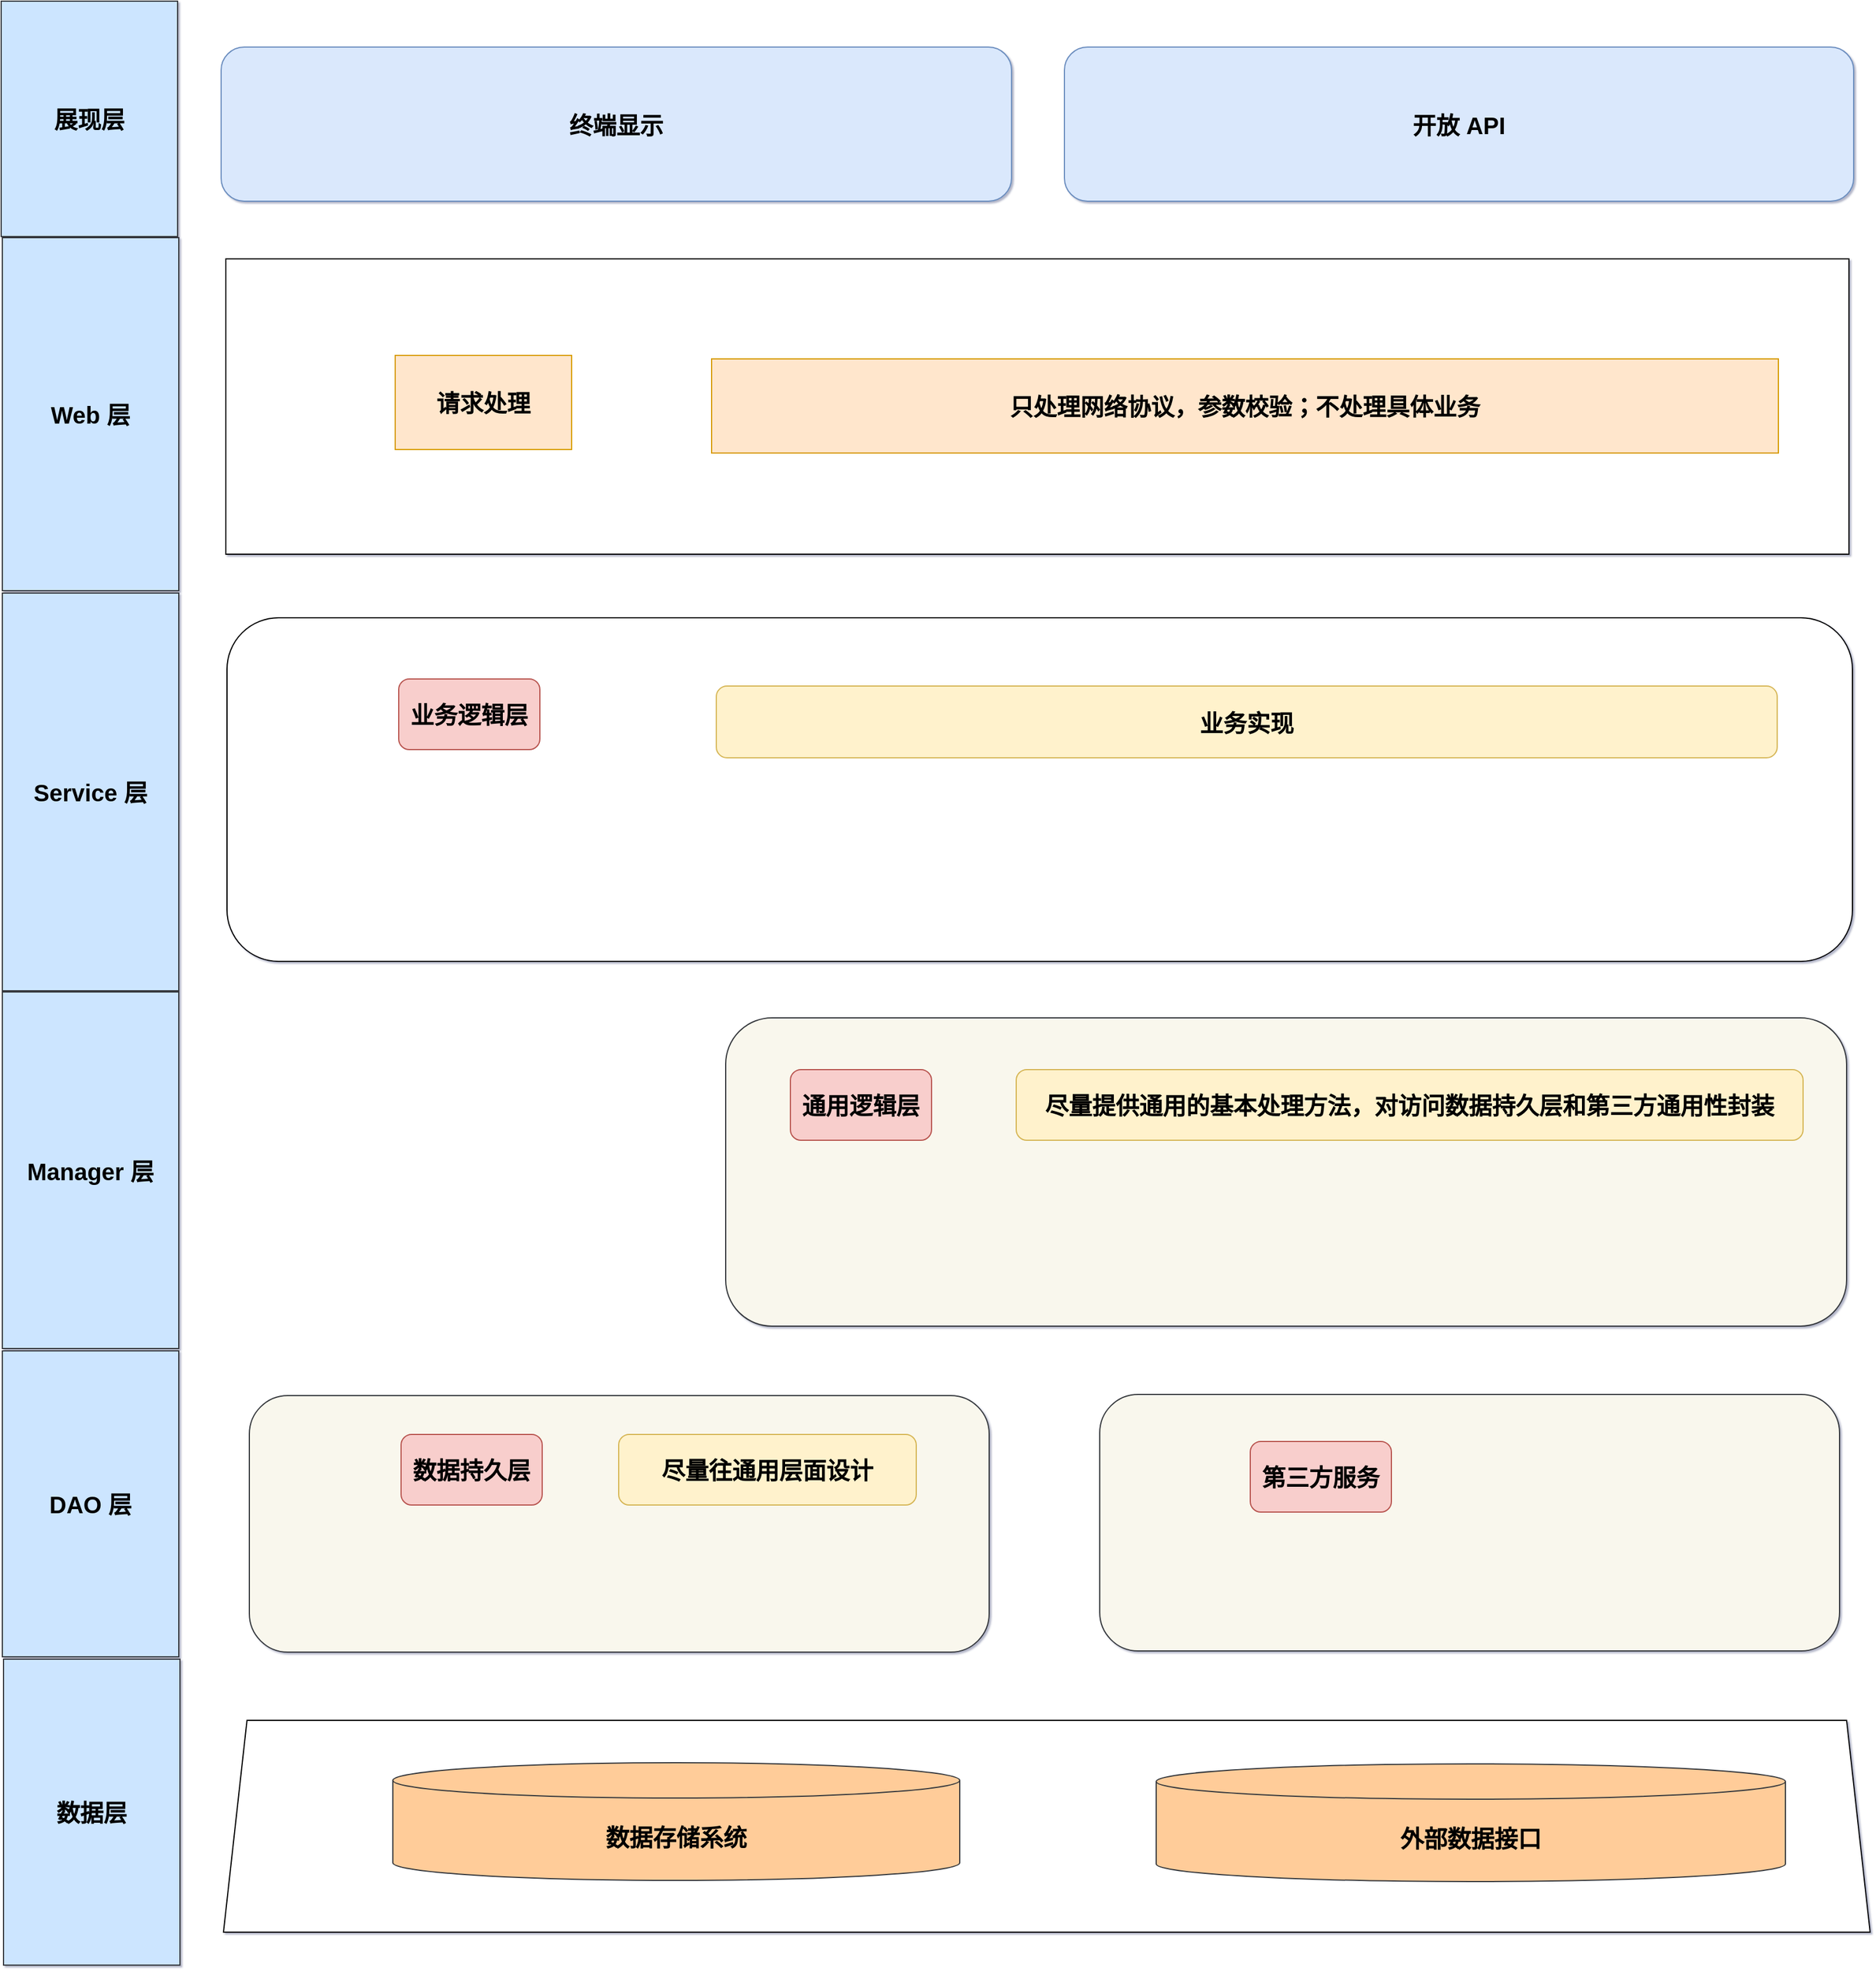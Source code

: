 <mxfile compressed="false" version="16.5.1" type="device">
  <diagram name="Technology" id="yIwyOBxr3fZb6Ma79Ysj">
    <mxGraphModel dx="804" dy="1173" grid="0" gridSize="10" guides="0" tooltips="1" connect="0" arrows="0" fold="1" page="0" pageScale="1" pageWidth="4681" pageHeight="3300" math="0" shadow="1">
      <root>
        <mxCell id="n-6Oc77lEkILCvmwuxOk-0" />
        <mxCell id="n-6Oc77lEkILCvmwuxOk-1" parent="n-6Oc77lEkILCvmwuxOk-0" />
        <mxCell id="9" value="" style="shape=trapezoid;perimeter=trapezoidPerimeter;whiteSpace=wrap;html=1;fixedSize=1;rounded=0;sketch=0;fontSize=20;gradientColor=none;fontStyle=1;labelBackgroundColor=none;labelBorderColor=none;fontFamily=Helvetica;" parent="n-6Oc77lEkILCvmwuxOk-1" vertex="1">
          <mxGeometry x="1410" y="2068" width="1400" height="180" as="geometry" />
        </mxCell>
        <mxCell id="IziHTmNcp4w4Fvb_xa-p-20" value="" style="rounded=1;whiteSpace=wrap;html=1;sketch=0;fontSize=20;fontStyle=1;fillColor=#f9f7ed;strokeColor=#36393d;labelBackgroundColor=none;labelBorderColor=none;fontFamily=Helvetica;" vertex="1" parent="n-6Oc77lEkILCvmwuxOk-1">
          <mxGeometry x="1432" y="1792" width="629" height="218" as="geometry" />
        </mxCell>
        <mxCell id="2tt0d1bZNJooBDQABfdz-0" value="" style="rounded=1;whiteSpace=wrap;html=1;sketch=0;fontSize=20;gradientColor=none;fontStyle=1;labelBackgroundColor=none;labelBorderColor=none;fontFamily=Helvetica;" parent="n-6Oc77lEkILCvmwuxOk-1" vertex="1">
          <mxGeometry x="1413" y="1131" width="1382" height="292" as="geometry" />
        </mxCell>
        <mxCell id="2YTRHmo_nxILaKStBPcS-0" value="终端显示" style="rounded=1;whiteSpace=wrap;html=1;sketch=0;fontSize=20;fillColor=#dae8fc;strokeColor=#6c8ebf;fontStyle=1;labelBackgroundColor=none;labelBorderColor=none;fontFamily=Helvetica;" parent="n-6Oc77lEkILCvmwuxOk-1" vertex="1">
          <mxGeometry x="1408" y="646" width="672" height="131" as="geometry" />
        </mxCell>
        <mxCell id="2YTRHmo_nxILaKStBPcS-2" value="" style="rounded=0;whiteSpace=wrap;html=1;sketch=0;fontSize=20;fontStyle=1;shadow=0;fillColor=default;labelBackgroundColor=none;labelBorderColor=none;fontFamily=Helvetica;" parent="n-6Oc77lEkILCvmwuxOk-1" vertex="1">
          <mxGeometry x="1412" y="826" width="1380" height="251" as="geometry" />
        </mxCell>
        <mxCell id="n-6Oc77lEkILCvmwuxOk-2" value="请求处理" style="rounded=0;whiteSpace=wrap;html=1;fontSize=20;fontStyle=1;fillColor=#ffe6cc;strokeColor=#d79b00;labelBackgroundColor=none;labelBorderColor=none;fontFamily=Helvetica;" parent="n-6Oc77lEkILCvmwuxOk-1" vertex="1">
          <mxGeometry x="1556" y="908" width="150" height="80" as="geometry" />
        </mxCell>
        <mxCell id="2YTRHmo_nxILaKStBPcS-1" value="只处理网络协议，参数校验；不处理具体业务" style="rounded=0;whiteSpace=wrap;html=1;fontSize=20;fontStyle=1;fillColor=#ffe6cc;strokeColor=#d79b00;labelBackgroundColor=none;labelBorderColor=none;fontFamily=Helvetica;" parent="n-6Oc77lEkILCvmwuxOk-1" vertex="1">
          <mxGeometry x="1825" y="911" width="907" height="80" as="geometry" />
        </mxCell>
        <mxCell id="2YTRHmo_nxILaKStBPcS-3" value="" style="rounded=1;whiteSpace=wrap;html=1;sketch=0;fontSize=20;fontStyle=1;fillColor=#f9f7ed;strokeColor=#36393d;labelBackgroundColor=none;labelBorderColor=none;fontFamily=Helvetica;" parent="n-6Oc77lEkILCvmwuxOk-1" vertex="1">
          <mxGeometry x="1837" y="1471" width="953" height="262" as="geometry" />
        </mxCell>
        <mxCell id="2YTRHmo_nxILaKStBPcS-14" value="通用逻辑层" style="rounded=1;whiteSpace=wrap;html=1;fontSize=20;fontStyle=1;fillColor=#f8cecc;strokeColor=#b85450;labelBackgroundColor=none;labelBorderColor=none;fontFamily=Helvetica;" parent="n-6Oc77lEkILCvmwuxOk-1" vertex="1">
          <mxGeometry x="1892" y="1515" width="120" height="60" as="geometry" />
        </mxCell>
        <mxCell id="2YTRHmo_nxILaKStBPcS-15" value="&lt;span&gt;业务逻辑层&lt;/span&gt;" style="rounded=1;whiteSpace=wrap;html=1;fontSize=20;fontStyle=1;fillColor=#f8cecc;strokeColor=#b85450;labelBackgroundColor=none;labelBorderColor=none;fontFamily=Helvetica;" parent="n-6Oc77lEkILCvmwuxOk-1" vertex="1">
          <mxGeometry x="1559" y="1183" width="120" height="60" as="geometry" />
        </mxCell>
        <mxCell id="0-m3_zsZBjf0WHvTpmzD-0" value="展现层" style="rounded=0;whiteSpace=wrap;html=1;sketch=0;fontSize=20;fillColor=#cce5ff;strokeColor=#36393d;fontStyle=1;flipH=1;flipV=1;labelBackgroundColor=none;labelBorderColor=none;fontFamily=Helvetica;" parent="n-6Oc77lEkILCvmwuxOk-1" vertex="1">
          <mxGeometry x="1221" y="607" width="150" height="200" as="geometry" />
        </mxCell>
        <mxCell id="0-m3_zsZBjf0WHvTpmzD-2" value="&lt;span style=&quot;font-size: 20px&quot;&gt;Manager 层&lt;/span&gt;" style="rounded=0;whiteSpace=wrap;html=1;sketch=0;fontSize=20;fillColor=#cce5ff;strokeColor=#36393d;fontStyle=1;flipH=1;flipV=1;labelBackgroundColor=none;labelBorderColor=none;fontFamily=Helvetica;" parent="n-6Oc77lEkILCvmwuxOk-1" vertex="1">
          <mxGeometry x="1222" y="1449" width="150" height="303" as="geometry" />
        </mxCell>
        <mxCell id="0-m3_zsZBjf0WHvTpmzD-3" value="DAO 层" style="rounded=0;whiteSpace=wrap;html=1;sketch=0;fontSize=20;fillColor=#cce5ff;strokeColor=#36393d;fontStyle=1;flipH=1;flipV=1;labelBackgroundColor=none;labelBorderColor=none;fontFamily=Helvetica;" parent="n-6Oc77lEkILCvmwuxOk-1" vertex="1">
          <mxGeometry x="1222" y="1754" width="150" height="260" as="geometry" />
        </mxCell>
        <mxCell id="0-m3_zsZBjf0WHvTpmzD-21" value="Web 层" style="rounded=0;whiteSpace=wrap;html=1;sketch=0;fontSize=20;fillColor=#cce5ff;strokeColor=#36393d;fontStyle=1;flipH=1;flipV=1;labelBackgroundColor=none;labelBorderColor=none;fontFamily=Helvetica;" parent="n-6Oc77lEkILCvmwuxOk-1" vertex="1">
          <mxGeometry x="1222" y="808" width="150" height="300" as="geometry" />
        </mxCell>
        <mxCell id="4" value="数据存储系统" style="shape=cylinder3;whiteSpace=wrap;html=1;boundedLbl=1;backgroundOutline=1;size=15;rounded=0;sketch=0;fontSize=20;fontStyle=1;rotation=0;flipV=1;flipH=0;direction=west;fillColor=#ffcc99;strokeColor=#36393d;labelBackgroundColor=none;labelBorderColor=none;fontFamily=Helvetica;" parent="n-6Oc77lEkILCvmwuxOk-1" vertex="1">
          <mxGeometry x="1554" y="2104" width="482" height="100" as="geometry" />
        </mxCell>
        <mxCell id="7" value="外部数据接口" style="shape=cylinder3;whiteSpace=wrap;html=1;boundedLbl=1;backgroundOutline=1;size=15;rounded=0;sketch=0;fontSize=20;fontStyle=1;rotation=0;flipV=1;flipH=0;direction=west;fillColor=#ffcc99;strokeColor=#36393d;labelBackgroundColor=none;labelBorderColor=none;fontFamily=Helvetica;" parent="n-6Oc77lEkILCvmwuxOk-1" vertex="1">
          <mxGeometry x="2203" y="2105" width="535" height="100" as="geometry" />
        </mxCell>
        <mxCell id="8" value="数据层" style="rounded=0;whiteSpace=wrap;html=1;sketch=0;fontSize=20;fillColor=#cce5ff;strokeColor=#36393d;fontStyle=1;flipH=1;flipV=1;labelBackgroundColor=none;labelBorderColor=none;fontFamily=Helvetica;" parent="n-6Oc77lEkILCvmwuxOk-1" vertex="1">
          <mxGeometry x="1223" y="2016" width="150" height="260" as="geometry" />
        </mxCell>
        <mxCell id="IziHTmNcp4w4Fvb_xa-p-17" value="开放 API" style="rounded=1;whiteSpace=wrap;html=1;sketch=0;fontSize=20;fillColor=#dae8fc;strokeColor=#6c8ebf;fontStyle=1;labelBackgroundColor=none;labelBorderColor=none;fontFamily=Helvetica;" vertex="1" parent="n-6Oc77lEkILCvmwuxOk-1">
          <mxGeometry x="2125" y="646" width="671" height="131" as="geometry" />
        </mxCell>
        <mxCell id="IziHTmNcp4w4Fvb_xa-p-18" value="业务实现" style="rounded=1;whiteSpace=wrap;html=1;fontSize=20;fontStyle=1;fillColor=#fff2cc;strokeColor=#d6b656;labelBackgroundColor=none;labelBorderColor=none;fontFamily=Helvetica;" vertex="1" parent="n-6Oc77lEkILCvmwuxOk-1">
          <mxGeometry x="1829" y="1189" width="902" height="61" as="geometry" />
        </mxCell>
        <mxCell id="IziHTmNcp4w4Fvb_xa-p-19" value="Service 层" style="rounded=0;whiteSpace=wrap;html=1;sketch=0;fontSize=20;fillColor=#cce5ff;strokeColor=#36393d;fontStyle=1;flipH=1;flipV=1;labelBackgroundColor=none;labelBorderColor=none;fontFamily=Helvetica;" vertex="1" parent="n-6Oc77lEkILCvmwuxOk-1">
          <mxGeometry x="1222" y="1110" width="150" height="338" as="geometry" />
        </mxCell>
        <mxCell id="IziHTmNcp4w4Fvb_xa-p-21" value="数据持久层" style="rounded=1;whiteSpace=wrap;html=1;fontSize=20;fontStyle=1;fillColor=#f8cecc;strokeColor=#b85450;labelBackgroundColor=none;labelBorderColor=none;fontFamily=Helvetica;" vertex="1" parent="n-6Oc77lEkILCvmwuxOk-1">
          <mxGeometry x="1561" y="1825" width="120" height="60" as="geometry" />
        </mxCell>
        <mxCell id="IziHTmNcp4w4Fvb_xa-p-22" value="" style="rounded=1;whiteSpace=wrap;html=1;sketch=0;fontSize=20;fontStyle=1;fillColor=#f9f7ed;strokeColor=#36393d;labelBackgroundColor=none;labelBorderColor=none;fontFamily=Helvetica;" vertex="1" parent="n-6Oc77lEkILCvmwuxOk-1">
          <mxGeometry x="2155" y="1791" width="629" height="218" as="geometry" />
        </mxCell>
        <mxCell id="IziHTmNcp4w4Fvb_xa-p-23" value="第三方服务" style="rounded=1;whiteSpace=wrap;html=1;fontSize=20;fontStyle=1;fillColor=#f8cecc;strokeColor=#b85450;labelBackgroundColor=none;labelBorderColor=none;fontFamily=Helvetica;" vertex="1" parent="n-6Oc77lEkILCvmwuxOk-1">
          <mxGeometry x="2283" y="1831" width="120" height="60" as="geometry" />
        </mxCell>
        <mxCell id="IziHTmNcp4w4Fvb_xa-p-24" value="尽量往通用层面设计" style="rounded=1;whiteSpace=wrap;html=1;fontSize=20;fontStyle=1;fillColor=#fff2cc;strokeColor=#d6b656;labelBackgroundColor=none;labelBorderColor=none;fontFamily=Helvetica;" vertex="1" parent="n-6Oc77lEkILCvmwuxOk-1">
          <mxGeometry x="1746" y="1825" width="253" height="60" as="geometry" />
        </mxCell>
        <mxCell id="IziHTmNcp4w4Fvb_xa-p-25" value="尽量提供通用的基本处理方法，对访问数据持久层和第三方通用性封装" style="rounded=1;whiteSpace=wrap;html=1;fontSize=20;fontStyle=1;fillColor=#fff2cc;strokeColor=#d6b656;labelBackgroundColor=none;labelBorderColor=none;fontFamily=Helvetica;" vertex="1" parent="n-6Oc77lEkILCvmwuxOk-1">
          <mxGeometry x="2084" y="1515" width="669" height="60" as="geometry" />
        </mxCell>
      </root>
    </mxGraphModel>
  </diagram>
</mxfile>
